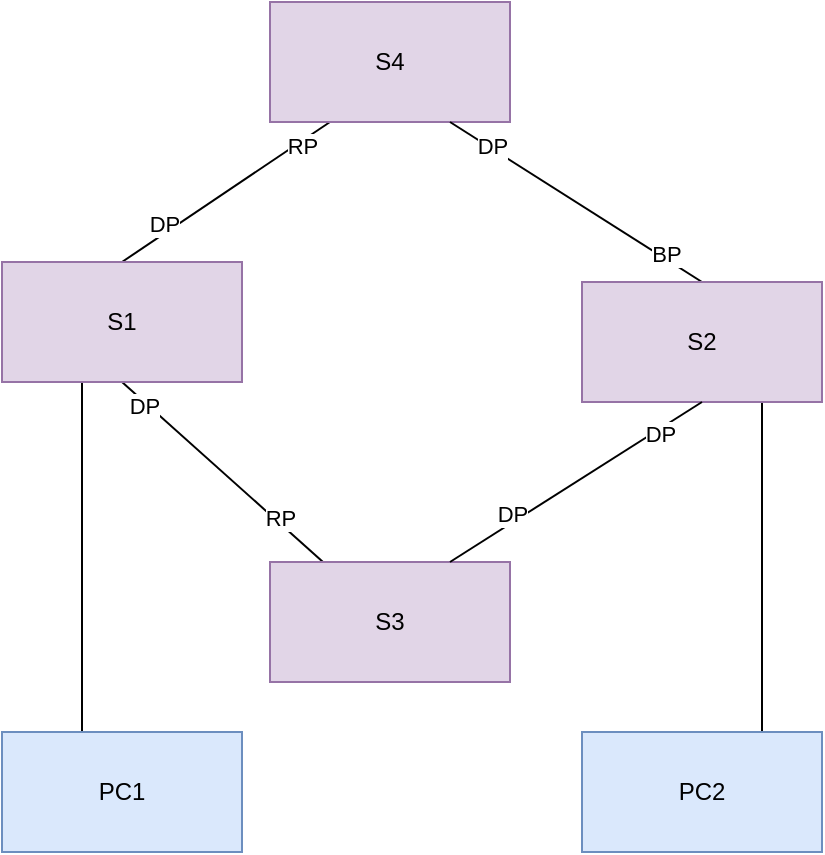 <mxfile version="24.0.7" type="device">
  <diagram name="Page-1" id="gVm4jjoWZm711x3TrsOH">
    <mxGraphModel dx="1366" dy="893" grid="1" gridSize="10" guides="1" tooltips="1" connect="1" arrows="1" fold="1" page="1" pageScale="1" pageWidth="827" pageHeight="1169" math="0" shadow="0">
      <root>
        <mxCell id="0" />
        <mxCell id="1" parent="0" />
        <mxCell id="79EXF0ydmt2TlgSP35o7-6" style="rounded=0;orthogonalLoop=1;jettySize=auto;html=1;exitX=0.5;exitY=1;exitDx=0;exitDy=0;endArrow=none;endFill=0;" edge="1" parent="1" source="79EXF0ydmt2TlgSP35o7-1" target="79EXF0ydmt2TlgSP35o7-2">
          <mxGeometry relative="1" as="geometry" />
        </mxCell>
        <mxCell id="79EXF0ydmt2TlgSP35o7-10" value="DP" style="edgeLabel;html=1;align=center;verticalAlign=middle;resizable=0;points=[];" vertex="1" connectable="0" parent="79EXF0ydmt2TlgSP35o7-6">
          <mxGeometry x="-0.761" y="-2" relative="1" as="geometry">
            <mxPoint as="offset" />
          </mxGeometry>
        </mxCell>
        <mxCell id="79EXF0ydmt2TlgSP35o7-13" value="RP" style="edgeLabel;html=1;align=center;verticalAlign=middle;resizable=0;points=[];" vertex="1" connectable="0" parent="79EXF0ydmt2TlgSP35o7-6">
          <mxGeometry x="0.533" y="3" relative="1" as="geometry">
            <mxPoint y="1" as="offset" />
          </mxGeometry>
        </mxCell>
        <mxCell id="79EXF0ydmt2TlgSP35o7-9" style="rounded=0;orthogonalLoop=1;jettySize=auto;html=1;exitX=0.5;exitY=0;exitDx=0;exitDy=0;entryX=0.25;entryY=1;entryDx=0;entryDy=0;endArrow=none;endFill=0;" edge="1" parent="1" source="79EXF0ydmt2TlgSP35o7-1" target="79EXF0ydmt2TlgSP35o7-3">
          <mxGeometry relative="1" as="geometry" />
        </mxCell>
        <mxCell id="79EXF0ydmt2TlgSP35o7-11" value="DP" style="edgeLabel;html=1;align=center;verticalAlign=middle;resizable=0;points=[];" vertex="1" connectable="0" parent="79EXF0ydmt2TlgSP35o7-9">
          <mxGeometry x="-0.555" y="4" relative="1" as="geometry">
            <mxPoint as="offset" />
          </mxGeometry>
        </mxCell>
        <mxCell id="79EXF0ydmt2TlgSP35o7-12" value="RP" style="edgeLabel;html=1;align=center;verticalAlign=middle;resizable=0;points=[];" vertex="1" connectable="0" parent="79EXF0ydmt2TlgSP35o7-9">
          <mxGeometry x="0.706" y="-2" relative="1" as="geometry">
            <mxPoint as="offset" />
          </mxGeometry>
        </mxCell>
        <mxCell id="79EXF0ydmt2TlgSP35o7-20" style="edgeStyle=orthogonalEdgeStyle;rounded=0;orthogonalLoop=1;jettySize=auto;html=1;exitX=0.5;exitY=1;exitDx=0;exitDy=0;entryX=0.5;entryY=0;entryDx=0;entryDy=0;endArrow=none;endFill=0;" edge="1" parent="1">
          <mxGeometry relative="1" as="geometry">
            <mxPoint x="260" y="410" as="sourcePoint" />
            <mxPoint x="260" y="585" as="targetPoint" />
          </mxGeometry>
        </mxCell>
        <mxCell id="79EXF0ydmt2TlgSP35o7-1" value="S1" style="rounded=0;whiteSpace=wrap;html=1;fillColor=#e1d5e7;strokeColor=#9673a6;" vertex="1" parent="1">
          <mxGeometry x="220" y="350" width="120" height="60" as="geometry" />
        </mxCell>
        <mxCell id="79EXF0ydmt2TlgSP35o7-2" value="S3" style="rounded=0;whiteSpace=wrap;html=1;fillColor=#e1d5e7;strokeColor=#9673a6;" vertex="1" parent="1">
          <mxGeometry x="354" y="500" width="120" height="60" as="geometry" />
        </mxCell>
        <mxCell id="79EXF0ydmt2TlgSP35o7-3" value="S4" style="rounded=0;whiteSpace=wrap;html=1;fillColor=#e1d5e7;strokeColor=#9673a6;" vertex="1" parent="1">
          <mxGeometry x="354" y="220" width="120" height="60" as="geometry" />
        </mxCell>
        <mxCell id="79EXF0ydmt2TlgSP35o7-8" style="rounded=0;orthogonalLoop=1;jettySize=auto;html=1;exitX=0.5;exitY=0;exitDx=0;exitDy=0;entryX=0.75;entryY=1;entryDx=0;entryDy=0;endArrow=none;endFill=0;" edge="1" parent="1" source="79EXF0ydmt2TlgSP35o7-4" target="79EXF0ydmt2TlgSP35o7-3">
          <mxGeometry relative="1" as="geometry" />
        </mxCell>
        <mxCell id="79EXF0ydmt2TlgSP35o7-14" value="BP" style="edgeLabel;html=1;align=center;verticalAlign=middle;resizable=0;points=[];" vertex="1" connectable="0" parent="79EXF0ydmt2TlgSP35o7-8">
          <mxGeometry x="-0.694" y="-2" relative="1" as="geometry">
            <mxPoint as="offset" />
          </mxGeometry>
        </mxCell>
        <mxCell id="79EXF0ydmt2TlgSP35o7-15" value="DP" style="edgeLabel;html=1;align=center;verticalAlign=middle;resizable=0;points=[];" vertex="1" connectable="0" parent="79EXF0ydmt2TlgSP35o7-8">
          <mxGeometry x="0.666" y="-2" relative="1" as="geometry">
            <mxPoint x="-1" as="offset" />
          </mxGeometry>
        </mxCell>
        <mxCell id="79EXF0ydmt2TlgSP35o7-21" style="edgeStyle=orthogonalEdgeStyle;rounded=0;orthogonalLoop=1;jettySize=auto;html=1;exitX=0.75;exitY=1;exitDx=0;exitDy=0;entryX=0.75;entryY=0;entryDx=0;entryDy=0;endArrow=none;endFill=0;" edge="1" parent="1" source="79EXF0ydmt2TlgSP35o7-4" target="79EXF0ydmt2TlgSP35o7-19">
          <mxGeometry relative="1" as="geometry" />
        </mxCell>
        <mxCell id="79EXF0ydmt2TlgSP35o7-4" value="S2" style="rounded=0;whiteSpace=wrap;html=1;fillColor=#e1d5e7;strokeColor=#9673a6;" vertex="1" parent="1">
          <mxGeometry x="510" y="360" width="120" height="60" as="geometry" />
        </mxCell>
        <mxCell id="79EXF0ydmt2TlgSP35o7-7" style="rounded=0;orthogonalLoop=1;jettySize=auto;html=1;exitX=0.5;exitY=1;exitDx=0;exitDy=0;endArrow=none;endFill=0;entryX=0.75;entryY=0;entryDx=0;entryDy=0;" edge="1" parent="1" source="79EXF0ydmt2TlgSP35o7-4" target="79EXF0ydmt2TlgSP35o7-2">
          <mxGeometry relative="1" as="geometry">
            <mxPoint x="540" y="440" as="sourcePoint" />
            <mxPoint x="641" y="530" as="targetPoint" />
          </mxGeometry>
        </mxCell>
        <mxCell id="79EXF0ydmt2TlgSP35o7-16" value="DP" style="edgeLabel;html=1;align=center;verticalAlign=middle;resizable=0;points=[];" vertex="1" connectable="0" parent="79EXF0ydmt2TlgSP35o7-7">
          <mxGeometry x="0.478" y="-4" relative="1" as="geometry">
            <mxPoint as="offset" />
          </mxGeometry>
        </mxCell>
        <mxCell id="79EXF0ydmt2TlgSP35o7-17" value="DP" style="edgeLabel;html=1;align=center;verticalAlign=middle;resizable=0;points=[];" vertex="1" connectable="0" parent="79EXF0ydmt2TlgSP35o7-7">
          <mxGeometry x="-0.646" y="2" relative="1" as="geometry">
            <mxPoint as="offset" />
          </mxGeometry>
        </mxCell>
        <mxCell id="79EXF0ydmt2TlgSP35o7-18" value="PC1" style="rounded=0;whiteSpace=wrap;html=1;fillColor=#dae8fc;strokeColor=#6c8ebf;" vertex="1" parent="1">
          <mxGeometry x="220" y="585" width="120" height="60" as="geometry" />
        </mxCell>
        <mxCell id="79EXF0ydmt2TlgSP35o7-19" value="PC2" style="rounded=0;whiteSpace=wrap;html=1;fillColor=#dae8fc;strokeColor=#6c8ebf;" vertex="1" parent="1">
          <mxGeometry x="510" y="585" width="120" height="60" as="geometry" />
        </mxCell>
      </root>
    </mxGraphModel>
  </diagram>
</mxfile>
